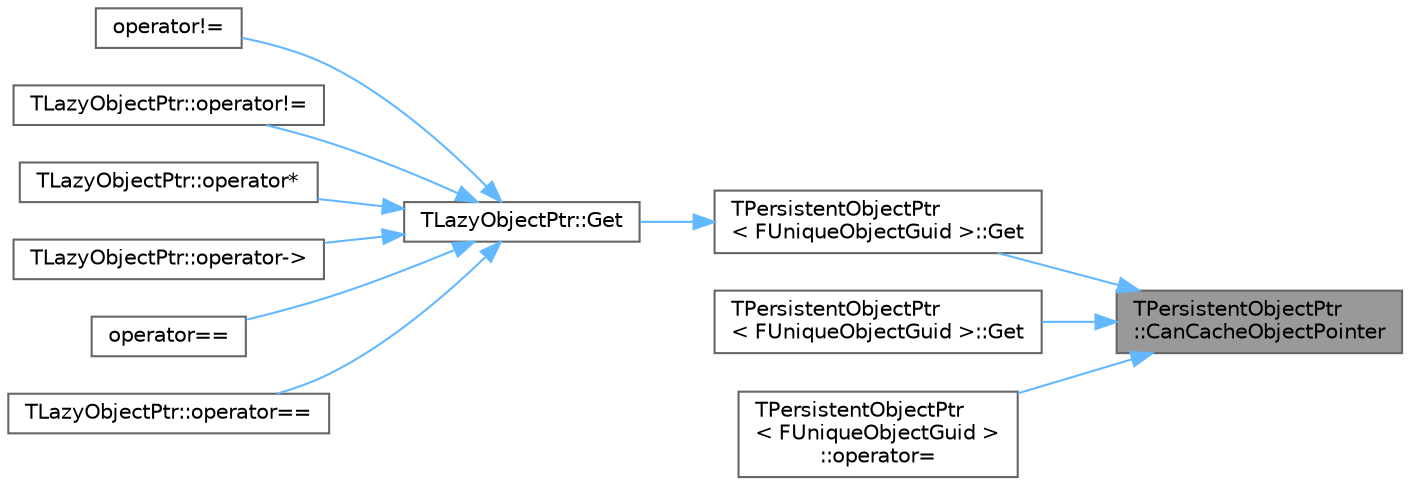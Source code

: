 digraph "TPersistentObjectPtr::CanCacheObjectPointer"
{
 // INTERACTIVE_SVG=YES
 // LATEX_PDF_SIZE
  bgcolor="transparent";
  edge [fontname=Helvetica,fontsize=10,labelfontname=Helvetica,labelfontsize=10];
  node [fontname=Helvetica,fontsize=10,shape=box,height=0.2,width=0.4];
  rankdir="RL";
  Node1 [id="Node000001",label="TPersistentObjectPtr\l::CanCacheObjectPointer",height=0.2,width=0.4,color="gray40", fillcolor="grey60", style="filled", fontcolor="black",tooltip=" "];
  Node1 -> Node2 [id="edge1_Node000001_Node000002",dir="back",color="steelblue1",style="solid",tooltip=" "];
  Node2 [id="Node000002",label="TPersistentObjectPtr\l\< FUniqueObjectGuid \>::Get",height=0.2,width=0.4,color="grey40", fillcolor="white", style="filled",URL="$d5/dce/structTPersistentObjectPtr.html#aef3fc647518b35f9553fde5f9de654fb",tooltip=" "];
  Node2 -> Node3 [id="edge2_Node000002_Node000003",dir="back",color="steelblue1",style="solid",tooltip=" "];
  Node3 [id="Node000003",label="TLazyObjectPtr::Get",height=0.2,width=0.4,color="grey40", fillcolor="white", style="filled",URL="$d5/d73/structTLazyObjectPtr.html#abaaa5a8fdd749cfa16abc233c50ece44",tooltip="Dereference the lazy pointer."];
  Node3 -> Node4 [id="edge3_Node000003_Node000004",dir="back",color="steelblue1",style="solid",tooltip=" "];
  Node4 [id="Node000004",label="operator!=",height=0.2,width=0.4,color="grey40", fillcolor="white", style="filled",URL="$d0/d2a/LazyObjectPtr_8h.html#a1dd9847ed6d5a9e976d4769c525c033c",tooltip="Compare for inequality with a raw pointer."];
  Node3 -> Node5 [id="edge4_Node000003_Node000005",dir="back",color="steelblue1",style="solid",tooltip=" "];
  Node5 [id="Node000005",label="TLazyObjectPtr::operator!=",height=0.2,width=0.4,color="grey40", fillcolor="white", style="filled",URL="$d5/d73/structTLazyObjectPtr.html#a006ba67ed12844eb31399aaa1867fcff",tooltip="Compare for inequality with a raw pointer."];
  Node3 -> Node6 [id="edge5_Node000003_Node000006",dir="back",color="steelblue1",style="solid",tooltip=" "];
  Node6 [id="Node000006",label="TLazyObjectPtr::operator*",height=0.2,width=0.4,color="grey40", fillcolor="white", style="filled",URL="$d5/d73/structTLazyObjectPtr.html#ac023258a126b1712d69ec9613082ebfc",tooltip="Dereference the lazy pointer."];
  Node3 -> Node7 [id="edge6_Node000003_Node000007",dir="back",color="steelblue1",style="solid",tooltip=" "];
  Node7 [id="Node000007",label="TLazyObjectPtr::operator-\>",height=0.2,width=0.4,color="grey40", fillcolor="white", style="filled",URL="$d5/d73/structTLazyObjectPtr.html#a651b55b3885c93ac023e857c649d4aef",tooltip="Dereference the lazy pointer."];
  Node3 -> Node8 [id="edge7_Node000003_Node000008",dir="back",color="steelblue1",style="solid",tooltip=" "];
  Node8 [id="Node000008",label="operator==",height=0.2,width=0.4,color="grey40", fillcolor="white", style="filled",URL="$d0/d2a/LazyObjectPtr_8h.html#aac85c048845cc148922918842842a00a",tooltip="Compare for equality with a raw pointer."];
  Node3 -> Node9 [id="edge8_Node000003_Node000009",dir="back",color="steelblue1",style="solid",tooltip=" "];
  Node9 [id="Node000009",label="TLazyObjectPtr::operator==",height=0.2,width=0.4,color="grey40", fillcolor="white", style="filled",URL="$d5/d73/structTLazyObjectPtr.html#a71d7133951017eafac5192192c41cd8f",tooltip="Compare for equality with a raw pointer."];
  Node1 -> Node10 [id="edge9_Node000001_Node000010",dir="back",color="steelblue1",style="solid",tooltip=" "];
  Node10 [id="Node000010",label="TPersistentObjectPtr\l\< FUniqueObjectGuid \>::Get",height=0.2,width=0.4,color="grey40", fillcolor="white", style="filled",URL="$d5/dce/structTPersistentObjectPtr.html#a1ad7259d1eebb35a051198ebbdfbf8f0",tooltip=" "];
  Node1 -> Node11 [id="edge10_Node000001_Node000011",dir="back",color="steelblue1",style="solid",tooltip=" "];
  Node11 [id="Node000011",label="TPersistentObjectPtr\l\< FUniqueObjectGuid \>\l::operator=",height=0.2,width=0.4,color="grey40", fillcolor="white", style="filled",URL="$d5/dce/structTPersistentObjectPtr.html#a68248c3d6927ce787f28f64b39c94336",tooltip=" "];
}
